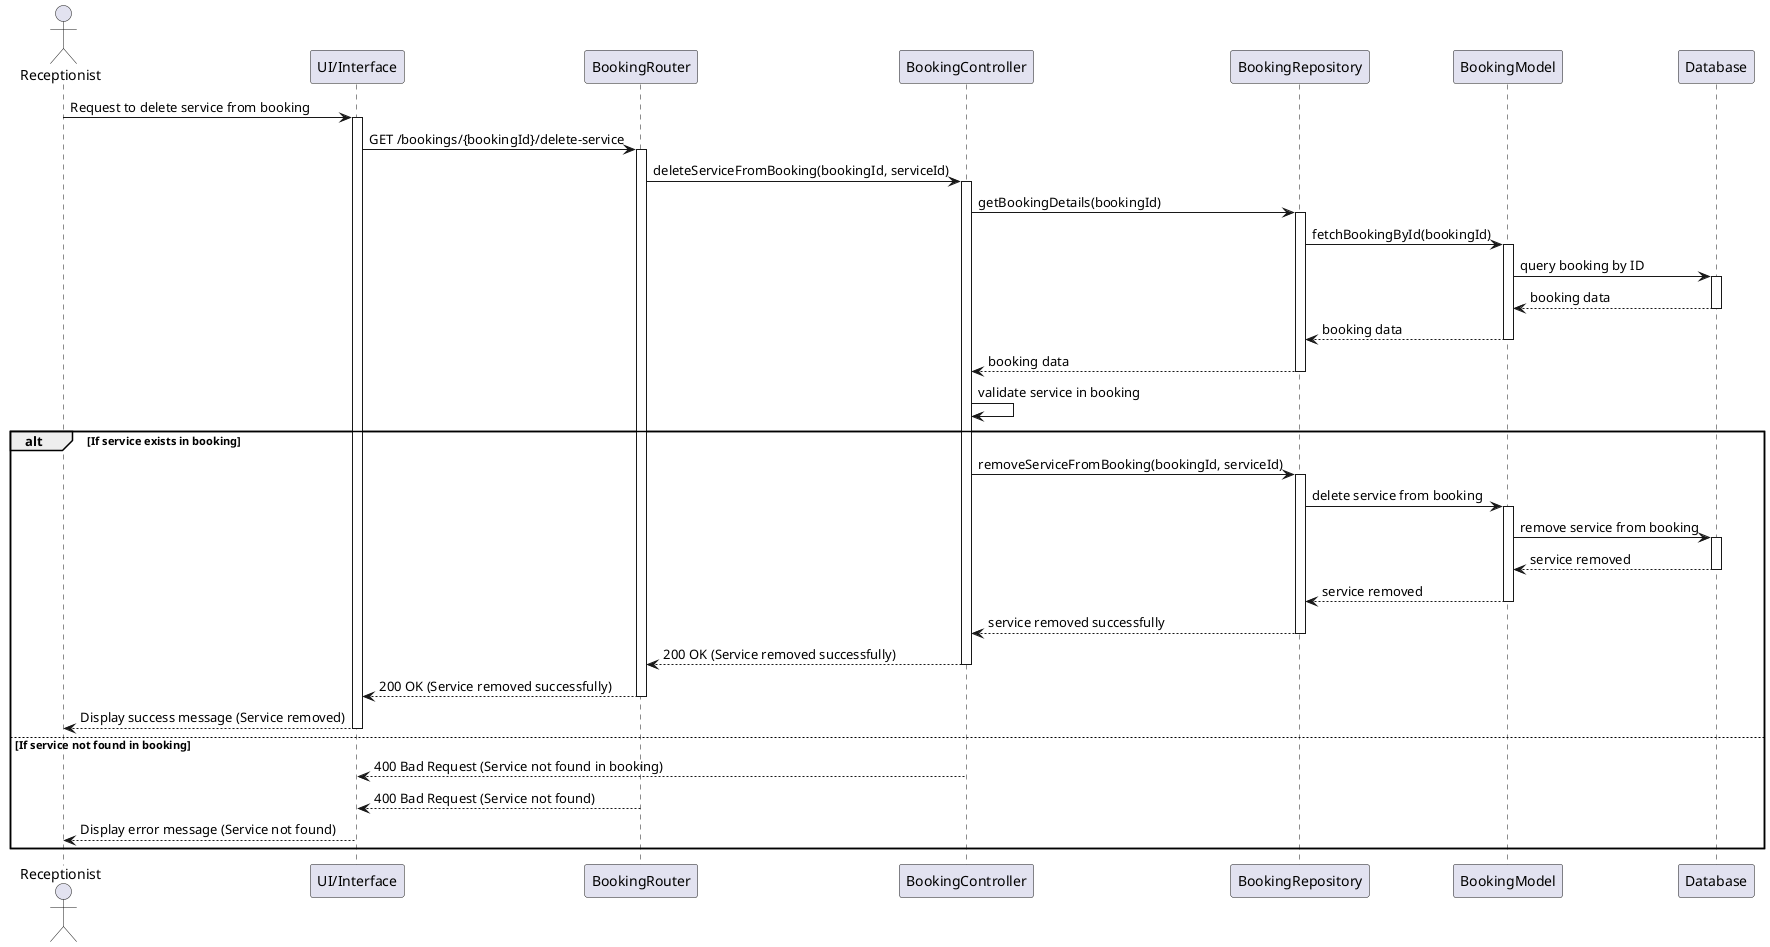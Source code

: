 @startuml
actor Receptionist
participant "UI/Interface" as UI
participant "BookingRouter" as Router
participant "BookingController" as Controller
participant "BookingRepository" as Repository
participant "BookingModel" as BookingModel
participant "Database" as DB

Receptionist -> UI: Request to delete service from booking
activate UI
UI -> Router: GET /bookings/{bookingId}/delete-service
activate Router
Router -> Controller: deleteServiceFromBooking(bookingId, serviceId)
activate Controller
Controller -> Repository: getBookingDetails(bookingId)
activate Repository

Repository -> BookingModel: fetchBookingById(bookingId)
activate BookingModel
BookingModel -> DB: query booking by ID
activate DB
DB --> BookingModel: booking data
deactivate DB
BookingModel --> Repository: booking data
deactivate BookingModel
Repository --> Controller: booking data
deactivate Repository

Controller -> Controller: validate service in booking
alt If service exists in booking
    Controller -> Repository: removeServiceFromBooking(bookingId, serviceId)
    activate Repository
    Repository -> BookingModel: delete service from booking
    activate BookingModel
    BookingModel -> DB: remove service from booking
    activate DB
    DB --> BookingModel: service removed
    deactivate DB
    BookingModel --> Repository: service removed
    deactivate BookingModel
    Repository --> Controller: service removed successfully
    deactivate Repository
    Controller --> Router: 200 OK (Service removed successfully)
    deactivate Controller
    Router --> UI: 200 OK (Service removed successfully)
    deactivate Router
    UI --> Receptionist: Display success message (Service removed)
    deactivate UI
else If service not found in booking
    Controller --> UI: 400 Bad Request (Service not found in booking)
    deactivate Controller
    Router --> UI: 400 Bad Request (Service not found)
    deactivate Router
    UI --> Receptionist: Display error message (Service not found)
    deactivate UI
end
@enduml
